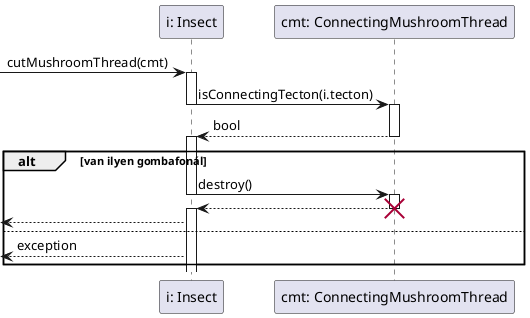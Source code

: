 @startuml Insect.cutMushroomThread

participant "i: Insect" as insect
participant "cmt: ConnectingMushroomThread" as cmt

-> insect: cutMushroomThread(cmt)
activate insect

insect -> cmt: isConnectingTecton(i.tecton)
deactivate insect
activate cmt

insect <-- cmt: bool
deactivate cmt
activate insect

alt van ilyen gombafonál
	' itt a destroy feladata az is, hogy eltávolítsa magát
	' a MT-k listáiból
	insect -> cmt: destroy()
	deactivate insect
	activate cmt

	insect <-- cmt
	destroy cmt
	activate insect

	<-- insect
else
	<-- insect: exception
end
@enduml